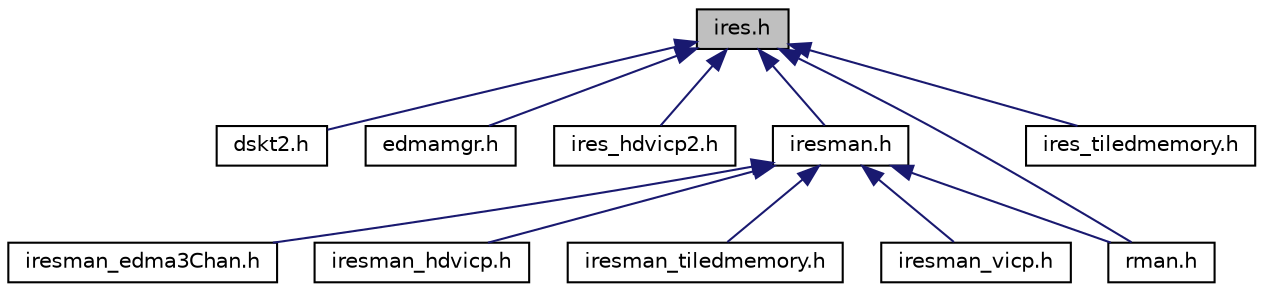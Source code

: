 digraph "ires.h"
{
  edge [fontname="Helvetica",fontsize="10",labelfontname="Helvetica",labelfontsize="10"];
  node [fontname="Helvetica",fontsize="10",shape=record];
  Node1 [label="ires.h",height=0.2,width=0.4,color="black", fillcolor="grey75", style="filled", fontcolor="black"];
  Node1 -> Node2 [dir="back",color="midnightblue",fontsize="10",style="solid",fontname="Helvetica"];
  Node2 [label="dskt2.h",height=0.2,width=0.4,color="black", fillcolor="white", style="filled",URL="$dskt2_8h.html",tooltip="Provides services to support XDAIS algorithm instance objects. "];
  Node1 -> Node3 [dir="back",color="midnightblue",fontsize="10",style="solid",fontname="Helvetica"];
  Node3 [label="edmamgr.h",height=0.2,width=0.4,color="black", fillcolor="white", style="filled",URL="$edmamgr_8h.html",tooltip="EdmaMgr Definitions - Functional library for use with the EDMA3 DMA peripheral. "];
  Node1 -> Node4 [dir="back",color="midnightblue",fontsize="10",style="solid",fontname="Helvetica"];
  Node4 [label="ires_hdvicp2.h",height=0.2,width=0.4,color="black", fillcolor="white", style="filled",URL="$ires__hdvicp2_8h.html",tooltip="IRES PROTOCOL HDVICP2 Interface Definitions - Allows algorithms to request and receive handles repres..."];
  Node1 -> Node5 [dir="back",color="midnightblue",fontsize="10",style="solid",fontname="Helvetica"];
  Node5 [label="iresman.h",height=0.2,width=0.4,color="black", fillcolor="white", style="filled",URL="$iresman_8h.html",tooltip="Device specific Resource Manager Interface Definitions IRESMAN - Interface that needs to be implement..."];
  Node5 -> Node6 [dir="back",color="midnightblue",fontsize="10",style="solid",fontname="Helvetica"];
  Node6 [label="iresman_edma3Chan.h",height=0.2,width=0.4,color="black", fillcolor="white", style="filled",URL="$iresman__edma3_chan_8h.html",tooltip="IRESMAN EDMA3 specific Resource Manager Definitions - EDMA3 resource manager implementation. "];
  Node5 -> Node7 [dir="back",color="midnightblue",fontsize="10",style="solid",fontname="Helvetica"];
  Node7 [label="iresman_hdvicp.h",height=0.2,width=0.4,color="black", fillcolor="white", style="filled",URL="$iresman__hdvicp_8h.html",tooltip="IRESMAN. "];
  Node5 -> Node8 [dir="back",color="midnightblue",fontsize="10",style="solid",fontname="Helvetica"];
  Node8 [label="iresman_tiledmemory.h",height=0.2,width=0.4,color="black", fillcolor="white", style="filled",URL="$iresman__tiledmemory_8h.html",tooltip="IRESMAN. "];
  Node5 -> Node9 [dir="back",color="midnightblue",fontsize="10",style="solid",fontname="Helvetica"];
  Node9 [label="iresman_vicp.h",height=0.2,width=0.4,color="black", fillcolor="white", style="filled",URL="$iresman__vicp_8h.html",tooltip="IRESMAN. "];
  Node5 -> Node10 [dir="back",color="midnightblue",fontsize="10",style="solid",fontname="Helvetica"];
  Node10 [label="rman.h",height=0.2,width=0.4,color="black", fillcolor="white", style="filled",URL="$rman_8h.html",tooltip="IRES generic Resource Manager RMAN Definitions - Generic Resource Manager that manages resource alloc..."];
  Node1 -> Node11 [dir="back",color="midnightblue",fontsize="10",style="solid",fontname="Helvetica"];
  Node11 [label="ires_tiledmemory.h",height=0.2,width=0.4,color="black", fillcolor="white", style="filled",URL="$ires__tiledmemory_8h.html",tooltip="IRES PROTOCOL TILEDMEMORY Interface Definitions (Beta) - Allows algorithms to request and receive han..."];
  Node1 -> Node10 [dir="back",color="midnightblue",fontsize="10",style="solid",fontname="Helvetica"];
}

